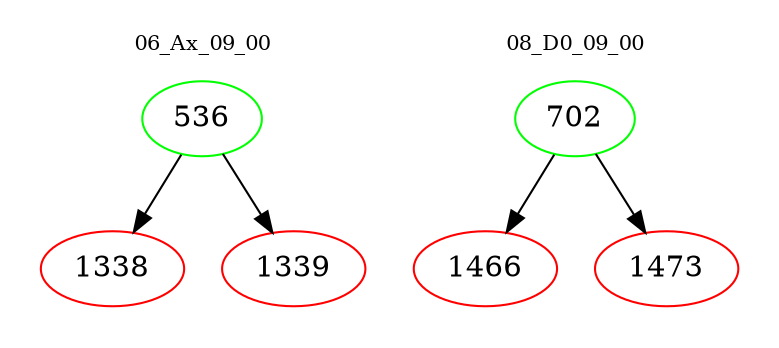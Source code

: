 digraph{
subgraph cluster_0 {
color = white
label = "06_Ax_09_00";
fontsize=10;
T0_536 [label="536", color="green"]
T0_536 -> T0_1338 [color="black"]
T0_1338 [label="1338", color="red"]
T0_536 -> T0_1339 [color="black"]
T0_1339 [label="1339", color="red"]
}
subgraph cluster_1 {
color = white
label = "08_D0_09_00";
fontsize=10;
T1_702 [label="702", color="green"]
T1_702 -> T1_1466 [color="black"]
T1_1466 [label="1466", color="red"]
T1_702 -> T1_1473 [color="black"]
T1_1473 [label="1473", color="red"]
}
}
